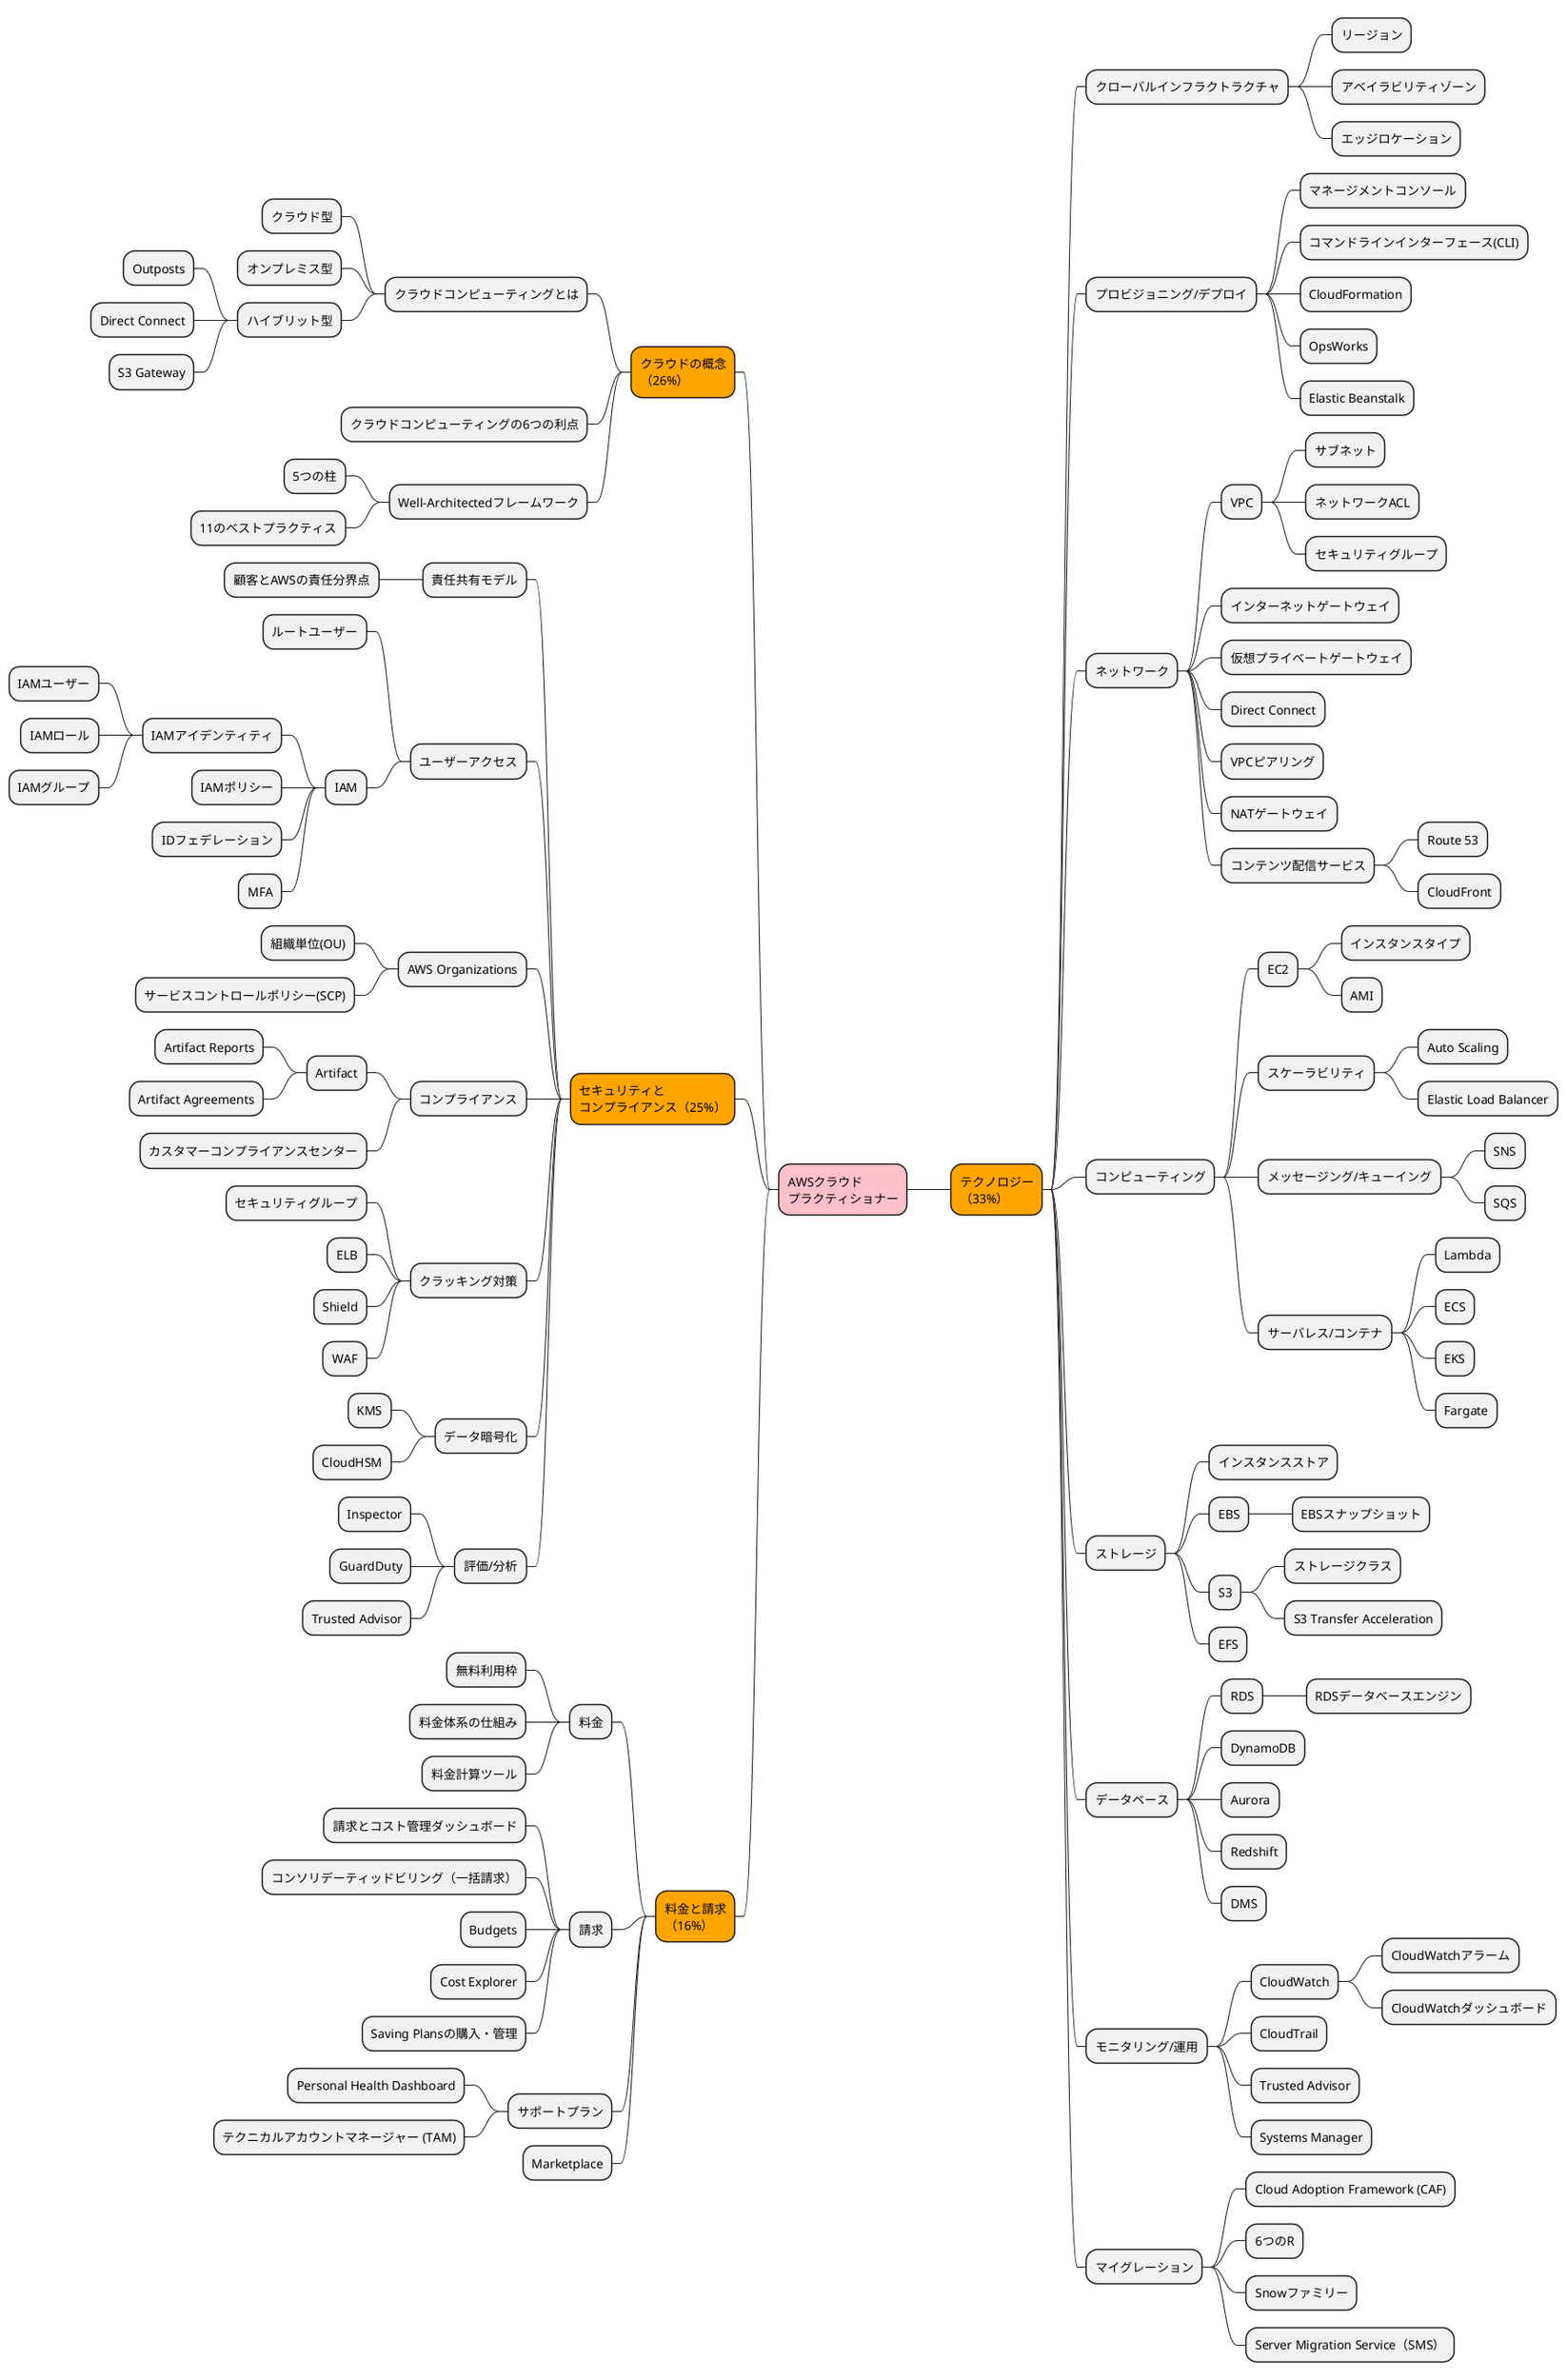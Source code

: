 @startmindmap
-[#Pink] AWSクラウド\nプラクティショナー

--[#Orange] クラウドの概念\n（26%）
--- クラウドコンピューティングとは
---- クラウド型
---- オンプレミス型
---- ハイブリット型
----- Outposts
----- Direct Connect
----- S3 Gateway
--- クラウドコンピューティングの6つの利点
--- Well-Architectedフレームワーク
---- 5つの柱
---- 11のベストプラクティス

--[#Orange] セキュリティと\nコンプライアンス（25%）
--- 責任共有モデル
---- 顧客とAWSの責任分界点

--- ユーザーアクセス
---- ルートユーザー
---- IAM
----- IAMアイデンティティ
------ IAMユーザー
------ IAMロール
------ IAMグループ
----- IAMポリシー
----- IDフェデレーション
----- MFA

--- AWS Organizations
---- 組織単位(OU)
---- サービスコントロールポリシー(SCP)

--- コンプライアンス
---- Artifact
----- Artifact Reports
----- Artifact Agreements
---- カスタマーコンプライアンスセンター

--- クラッキング対策
---- セキュリティグループ
---- ELB
---- Shield
---- WAF

--- データ暗号化
---- KMS
---- CloudHSM

--- 評価/分析
---- Inspector
---- GuardDuty
---- Trusted Advisor

--[#Orange] 料金と請求\n（16%）
--- 料金
---- 無料利用枠
---- 料金体系の仕組み
---- 料金計算ツール

--- 請求
---- 請求とコスト管理ダッシュボード
---- コンソリデーティッドビリング（一括請求）
---- Budgets
---- Cost Explorer
---- Saving Plansの購入・管理

--- サポートプラン
---- Personal Health Dashboard
---- テクニカルアカウントマネージャー (TAM)
--- Marketplace

++[#Orange] テクノロジー\n（33%）
+++ クローバルインフラクトラクチャ
++++ リージョン
++++ アベイラビリティゾーン
++++ エッジロケーション

+++ プロビジョニング/デプロイ
++++ マネージメントコンソール
++++ コマンドラインインターフェース(CLI)
++++ CloudFormation
++++ OpsWorks
++++ Elastic Beanstalk

+++ ネットワーク
++++ VPC
+++++ サブネット
+++++ ネットワークACL
+++++ セキュリティグループ
++++ インターネットゲートウェイ
++++ 仮想プライベートゲートウェイ
++++ Direct Connect
++++ VPCピアリング
++++ NATゲートウェイ
++++ コンテンツ配信サービス
+++++ Route 53
+++++ CloudFront

+++ コンピューティング
++++ EC2
+++++ インスタンスタイプ
+++++ AMI

++++ スケーラビリティ
+++++ Auto Scaling
+++++ Elastic Load Balancer

++++ メッセージング/キューイング
+++++ SNS
+++++ SQS

++++ サーバレス/コンテナ
+++++ Lambda
+++++ ECS
+++++ EKS
+++++ Fargate

+++ ストレージ
++++ インスタンスストア
++++ EBS
+++++ EBSスナップショット
++++ S3
+++++ ストレージクラス
+++++ S3 Transfer Acceleration
++++ EFS

+++ データベース
++++ RDS
+++++ RDSデータベースエンジン
++++ DynamoDB
++++ Aurora
++++ Redshift
++++ DMS

+++ モニタリング/運用
++++ CloudWatch
+++++ CloudWatchアラーム
+++++ CloudWatchダッシュボード
++++ CloudTrail
++++ Trusted Advisor
++++ Systems Manager

+++ マイグレーション
++++ Cloud Adoption Framework (CAF)
++++ 6つのR
++++ Snowファミリー
++++ Server Migration Service（SMS）

@endmindmap

